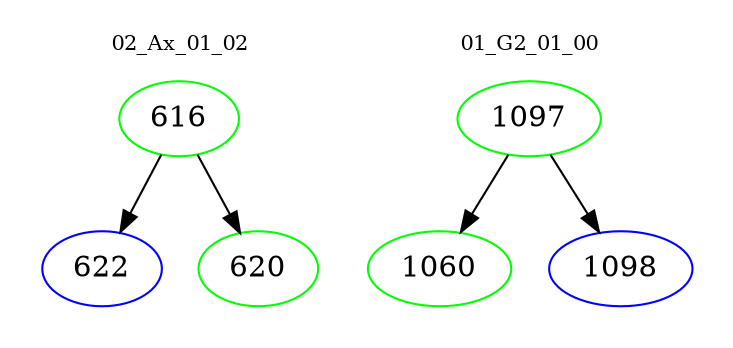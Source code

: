 digraph{
subgraph cluster_0 {
color = white
label = "02_Ax_01_02";
fontsize=10;
T0_616 [label="616", color="green"]
T0_616 -> T0_622 [color="black"]
T0_622 [label="622", color="blue"]
T0_616 -> T0_620 [color="black"]
T0_620 [label="620", color="green"]
}
subgraph cluster_1 {
color = white
label = "01_G2_01_00";
fontsize=10;
T1_1097 [label="1097", color="green"]
T1_1097 -> T1_1060 [color="black"]
T1_1060 [label="1060", color="green"]
T1_1097 -> T1_1098 [color="black"]
T1_1098 [label="1098", color="blue"]
}
}
